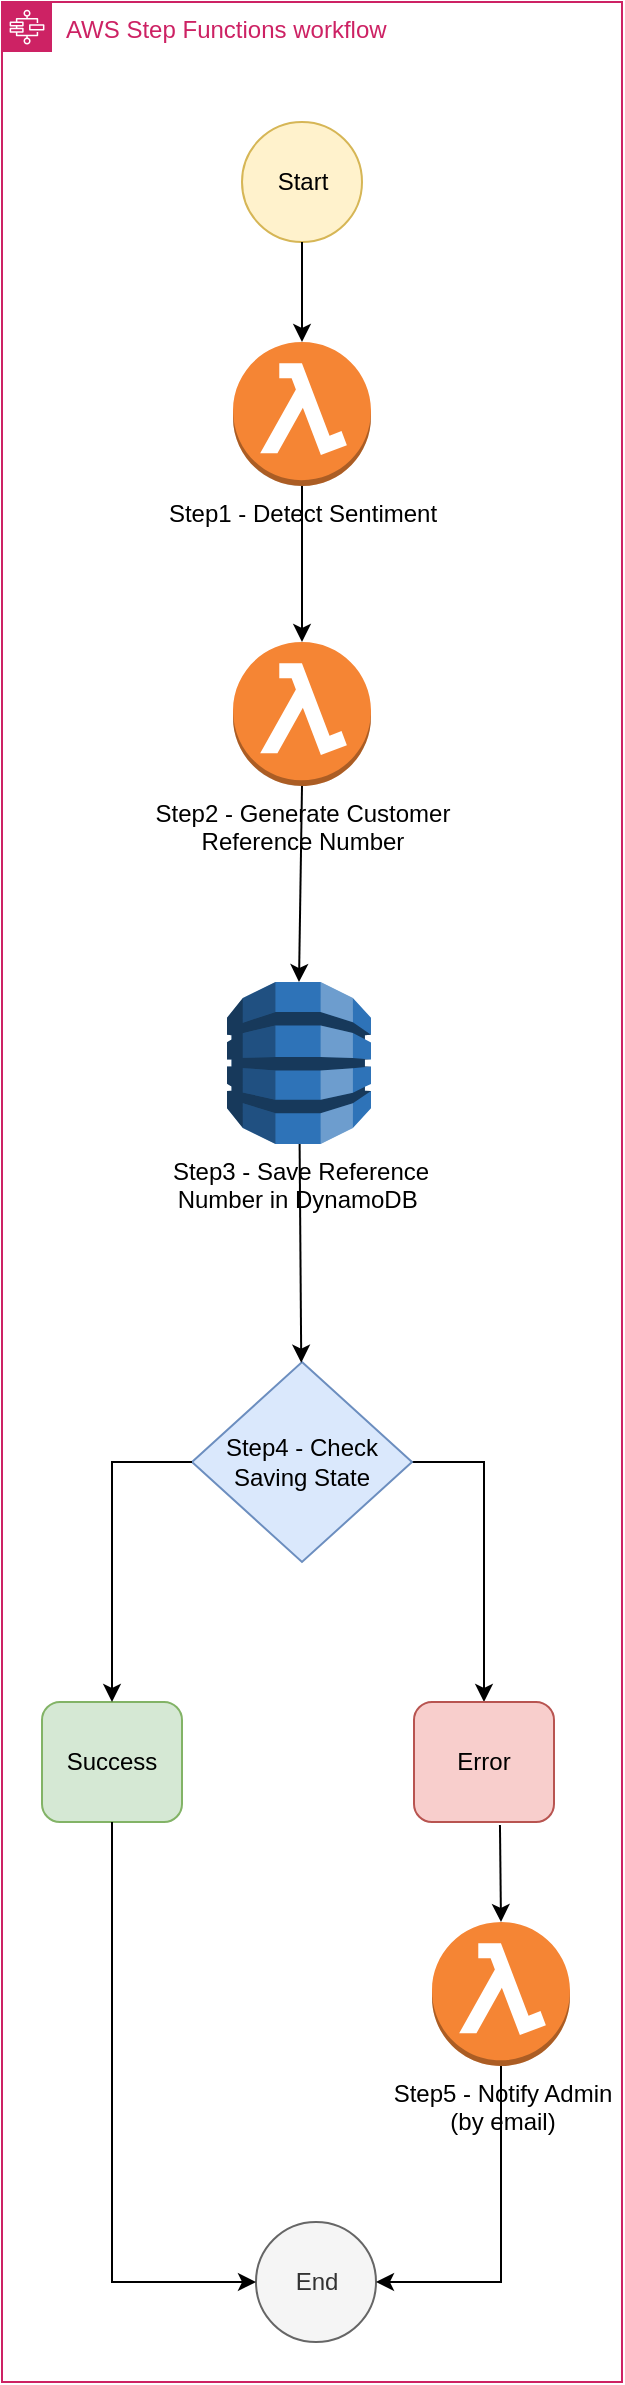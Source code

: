 <mxfile version="20.3.0" type="device"><diagram id="aP7R2I1IOG8nh6Tt0-DL" name="Page-1"><mxGraphModel dx="946" dy="578" grid="1" gridSize="10" guides="1" tooltips="1" connect="1" arrows="1" fold="1" page="1" pageScale="1" pageWidth="827" pageHeight="1169" math="0" shadow="0"><root><mxCell id="0"/><mxCell id="1" parent="0"/><mxCell id="mWOVfP4wBCHhXUiV4rVD-2" value="AWS Step Functions workflow" style="points=[[0,0],[0.25,0],[0.5,0],[0.75,0],[1,0],[1,0.25],[1,0.5],[1,0.75],[1,1],[0.75,1],[0.5,1],[0.25,1],[0,1],[0,0.75],[0,0.5],[0,0.25]];outlineConnect=0;gradientColor=none;html=1;whiteSpace=wrap;fontSize=12;fontStyle=0;container=1;pointerEvents=0;collapsible=0;recursiveResize=0;shape=mxgraph.aws4.group;grIcon=mxgraph.aws4.group_aws_step_functions_workflow;strokeColor=#CD2264;fillColor=none;verticalAlign=top;align=left;spacingLeft=30;fontColor=#CD2264;dashed=0;" parent="1" vertex="1"><mxGeometry x="200" y="50" width="310" height="1190" as="geometry"/></mxCell><mxCell id="mWOVfP4wBCHhXUiV4rVD-26" value="" style="endArrow=classic;html=1;rounded=0;exitX=1;exitY=0.5;exitDx=0;exitDy=0;entryX=0.5;entryY=0;entryDx=0;entryDy=0;edgeStyle=orthogonalEdgeStyle;" parent="mWOVfP4wBCHhXUiV4rVD-2" source="mWOVfP4wBCHhXUiV4rVD-10" target="mWOVfP4wBCHhXUiV4rVD-23" edge="1"><mxGeometry width="50" height="50" relative="1" as="geometry"><mxPoint x="140" y="870" as="sourcePoint"/><mxPoint x="190" y="820" as="targetPoint"/></mxGeometry></mxCell><mxCell id="mWOVfP4wBCHhXUiV4rVD-3" value="Step1 - Detect Sentiment" style="outlineConnect=0;dashed=0;verticalLabelPosition=bottom;verticalAlign=top;align=center;html=1;shape=mxgraph.aws3.lambda_function;fillColor=#F58534;gradientColor=none;" parent="mWOVfP4wBCHhXUiV4rVD-2" vertex="1"><mxGeometry x="115.5" y="170" width="69" height="72" as="geometry"/></mxCell><mxCell id="mWOVfP4wBCHhXUiV4rVD-5" value="Step2 - Generate Customer&lt;br&gt;Reference Number" style="outlineConnect=0;dashed=0;verticalLabelPosition=bottom;verticalAlign=top;align=center;html=1;shape=mxgraph.aws3.lambda_function;fillColor=#F58534;gradientColor=none;" parent="mWOVfP4wBCHhXUiV4rVD-2" vertex="1"><mxGeometry x="115.5" y="320" width="69" height="72" as="geometry"/></mxCell><mxCell id="mWOVfP4wBCHhXUiV4rVD-6" value="" style="endArrow=classic;html=1;rounded=0;exitX=0.5;exitY=1;exitDx=0;exitDy=0;exitPerimeter=0;" parent="mWOVfP4wBCHhXUiV4rVD-2" source="mWOVfP4wBCHhXUiV4rVD-3" target="mWOVfP4wBCHhXUiV4rVD-5" edge="1"><mxGeometry width="50" height="50" relative="1" as="geometry"><mxPoint x="140" y="300" as="sourcePoint"/><mxPoint x="190" y="250" as="targetPoint"/></mxGeometry></mxCell><mxCell id="mWOVfP4wBCHhXUiV4rVD-8" value="Step3 - Save Reference &lt;br&gt;Number in DynamoDB&amp;nbsp;" style="outlineConnect=0;dashed=0;verticalLabelPosition=bottom;verticalAlign=top;align=center;html=1;shape=mxgraph.aws3.dynamo_db;fillColor=#2E73B8;gradientColor=none;" parent="mWOVfP4wBCHhXUiV4rVD-2" vertex="1"><mxGeometry x="112.5" y="490" width="72" height="81" as="geometry"/></mxCell><mxCell id="mWOVfP4wBCHhXUiV4rVD-9" value="" style="endArrow=classic;html=1;rounded=0;exitX=0.5;exitY=1;exitDx=0;exitDy=0;exitPerimeter=0;entryX=0.5;entryY=0;entryDx=0;entryDy=0;entryPerimeter=0;" parent="mWOVfP4wBCHhXUiV4rVD-2" source="mWOVfP4wBCHhXUiV4rVD-5" target="mWOVfP4wBCHhXUiV4rVD-8" edge="1"><mxGeometry width="50" height="50" relative="1" as="geometry"><mxPoint x="140" y="500" as="sourcePoint"/><mxPoint x="190" y="450" as="targetPoint"/></mxGeometry></mxCell><mxCell id="mWOVfP4wBCHhXUiV4rVD-10" value="Step4 - Check Saving State" style="rhombus;whiteSpace=wrap;html=1;fillColor=#dae8fc;strokeColor=#6c8ebf;" parent="mWOVfP4wBCHhXUiV4rVD-2" vertex="1"><mxGeometry x="95" y="680" width="110" height="100" as="geometry"/></mxCell><mxCell id="mWOVfP4wBCHhXUiV4rVD-11" value="" style="endArrow=classic;html=1;rounded=0;" parent="mWOVfP4wBCHhXUiV4rVD-2" source="mWOVfP4wBCHhXUiV4rVD-8" target="mWOVfP4wBCHhXUiV4rVD-10" edge="1"><mxGeometry width="50" height="50" relative="1" as="geometry"><mxPoint x="140" y="700" as="sourcePoint"/><mxPoint x="190" y="650" as="targetPoint"/></mxGeometry></mxCell><mxCell id="mWOVfP4wBCHhXUiV4rVD-13" value="Success" style="rounded=1;whiteSpace=wrap;html=1;fillColor=#d5e8d4;strokeColor=#82b366;" parent="mWOVfP4wBCHhXUiV4rVD-2" vertex="1"><mxGeometry x="20" y="850" width="70" height="60" as="geometry"/></mxCell><mxCell id="mWOVfP4wBCHhXUiV4rVD-23" value="Error" style="rounded=1;whiteSpace=wrap;html=1;fillColor=#f8cecc;strokeColor=#b85450;" parent="mWOVfP4wBCHhXUiV4rVD-2" vertex="1"><mxGeometry x="206" y="850" width="70" height="60" as="geometry"/></mxCell><mxCell id="mWOVfP4wBCHhXUiV4rVD-24" value="Step5 - Notify Admin &lt;br&gt;(by email)" style="outlineConnect=0;dashed=0;verticalLabelPosition=bottom;verticalAlign=top;align=center;html=1;shape=mxgraph.aws3.lambda_function;fillColor=#F58534;gradientColor=none;" parent="mWOVfP4wBCHhXUiV4rVD-2" vertex="1"><mxGeometry x="215" y="960" width="69" height="72" as="geometry"/></mxCell><mxCell id="mWOVfP4wBCHhXUiV4rVD-25" value="" style="endArrow=classic;html=1;rounded=0;exitX=0;exitY=0.5;exitDx=0;exitDy=0;entryX=0.5;entryY=0;entryDx=0;entryDy=0;edgeStyle=orthogonalEdgeStyle;" parent="mWOVfP4wBCHhXUiV4rVD-2" source="mWOVfP4wBCHhXUiV4rVD-10" target="mWOVfP4wBCHhXUiV4rVD-13" edge="1"><mxGeometry width="50" height="50" relative="1" as="geometry"><mxPoint x="140" y="870" as="sourcePoint"/><mxPoint x="190" y="820" as="targetPoint"/></mxGeometry></mxCell><mxCell id="mWOVfP4wBCHhXUiV4rVD-27" value="" style="endArrow=classic;html=1;rounded=0;exitX=0.614;exitY=1.025;exitDx=0;exitDy=0;exitPerimeter=0;entryX=0.5;entryY=0;entryDx=0;entryDy=0;entryPerimeter=0;" parent="mWOVfP4wBCHhXUiV4rVD-2" source="mWOVfP4wBCHhXUiV4rVD-23" target="mWOVfP4wBCHhXUiV4rVD-24" edge="1"><mxGeometry width="50" height="50" relative="1" as="geometry"><mxPoint x="140" y="920" as="sourcePoint"/><mxPoint x="190" y="870" as="targetPoint"/></mxGeometry></mxCell><mxCell id="mWOVfP4wBCHhXUiV4rVD-1" value="Start" style="shape=ellipse;html=1;dashed=0;whitespace=wrap;aspect=fixed;perimeter=ellipsePerimeter;fillColor=#fff2cc;strokeColor=#d6b656;" parent="mWOVfP4wBCHhXUiV4rVD-2" vertex="1"><mxGeometry x="120" y="60" width="60" height="60" as="geometry"/></mxCell><mxCell id="mWOVfP4wBCHhXUiV4rVD-4" value="" style="endArrow=classic;html=1;rounded=0;exitX=0.5;exitY=1;exitDx=0;exitDy=0;" parent="mWOVfP4wBCHhXUiV4rVD-2" source="mWOVfP4wBCHhXUiV4rVD-1" target="mWOVfP4wBCHhXUiV4rVD-3" edge="1"><mxGeometry width="50" height="50" relative="1" as="geometry"><mxPoint x="160" y="290" as="sourcePoint"/><mxPoint x="210" y="240" as="targetPoint"/></mxGeometry></mxCell><mxCell id="mWOVfP4wBCHhXUiV4rVD-28" value="End" style="shape=ellipse;html=1;dashed=0;whitespace=wrap;aspect=fixed;perimeter=ellipsePerimeter;fillColor=#f5f5f5;strokeColor=#666666;fontColor=#333333;" parent="1" vertex="1"><mxGeometry x="327" y="1160" width="60" height="60" as="geometry"/></mxCell><mxCell id="mWOVfP4wBCHhXUiV4rVD-29" value="" style="endArrow=classic;html=1;rounded=0;entryX=0;entryY=0.5;entryDx=0;entryDy=0;edgeStyle=orthogonalEdgeStyle;exitX=0.5;exitY=1;exitDx=0;exitDy=0;" parent="1" source="mWOVfP4wBCHhXUiV4rVD-13" target="mWOVfP4wBCHhXUiV4rVD-28" edge="1"><mxGeometry width="50" height="50" relative="1" as="geometry"><mxPoint x="390" y="1130" as="sourcePoint"/><mxPoint x="440" y="1080" as="targetPoint"/></mxGeometry></mxCell><mxCell id="mWOVfP4wBCHhXUiV4rVD-30" value="" style="endArrow=classic;html=1;rounded=0;exitX=0.5;exitY=1;exitDx=0;exitDy=0;exitPerimeter=0;entryX=1;entryY=0.5;entryDx=0;entryDy=0;edgeStyle=orthogonalEdgeStyle;" parent="1" source="mWOVfP4wBCHhXUiV4rVD-24" target="mWOVfP4wBCHhXUiV4rVD-28" edge="1"><mxGeometry width="50" height="50" relative="1" as="geometry"><mxPoint x="390" y="1110" as="sourcePoint"/><mxPoint x="440" y="1060" as="targetPoint"/></mxGeometry></mxCell></root></mxGraphModel></diagram></mxfile>